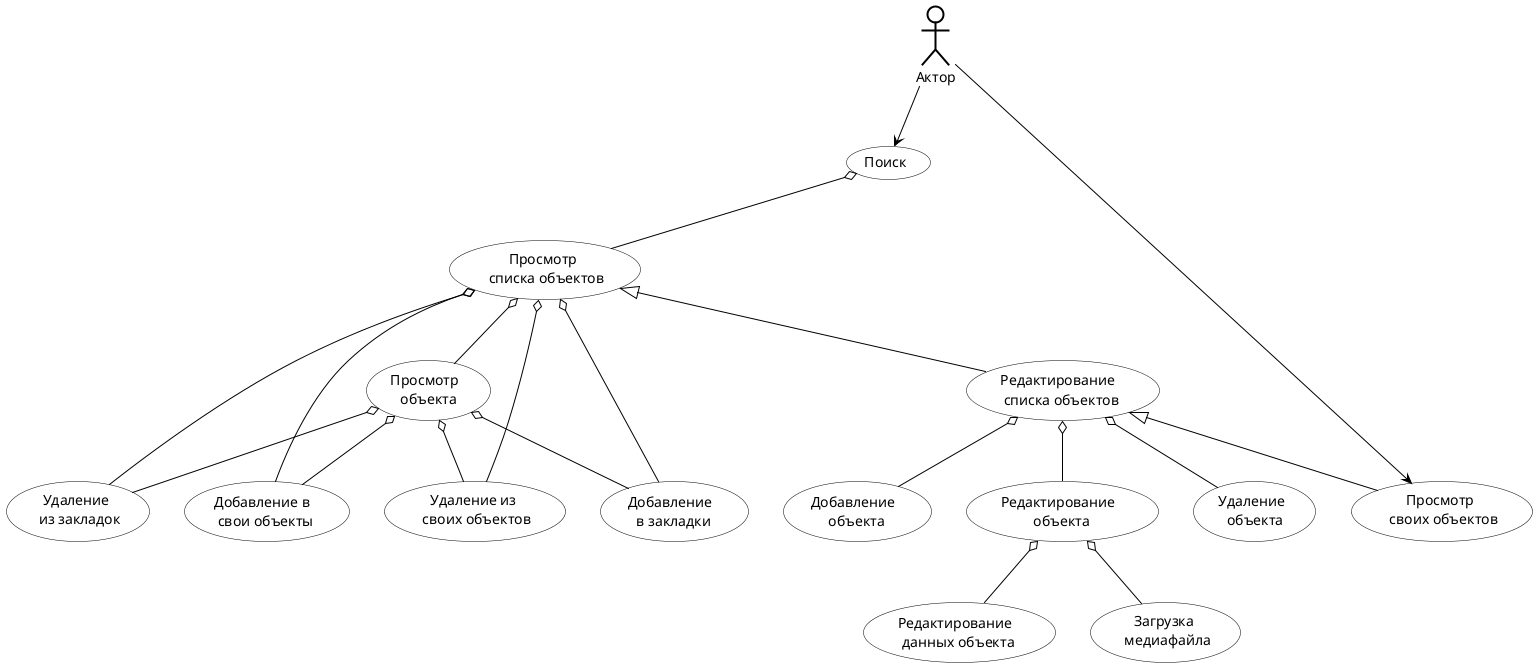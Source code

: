 @startuml
/' --- Оформление --- '/
skinparam BackgroundColor #FFFFFF
skinparam ArrowColor #000000
'skinparam linetype ortho

skinparam titleBorderRoundCorner 15
skinparam titleBorderThickness 2
skinparam titleBorderColor Red
skinparam titleBackgroundColor Cyan

skinparam ActorBorderColor #000000
skinparam ActorBackgroundColor #FFFFFF
skinparam UsecaseBorderColor #000000
skinparam UsecaseBackgroundColor #FFFFFF

(Поиск) as (Поиск)
(Просмотр \n списка объектов) as (Просмотр_списка_объектов)
    (Просмотр \n объекта) as (Просмотр_объекта)
        (Добавление в \n свои объекты) as (Добавление_в_свои_объекты)
        (Удаление из \n своих объектов) as (Удаление_из_своих_объектов)
        (Добавление \n в закладки) as (Добавление_в_закладки)
        (Удаление \n из закладок) as (Удаление_из_закладок)
(Редактирование \n списка объектов) as (Редактирование_списка_объектов)
    (Добавление \n объекта) as (Добавление_объекта)
    (Редактирование \n объекта) as (Редактирование_объекта)
        (Редактирование \n данных объекта) as (Редактирование_данных_объекта)
        (Загрузка \n медиафайла) as (Загрузка_медиафайла)
    (Удаление \n объекта) as (Удаление_объекта)
(Просмотр \n своих объектов) as (Просмотр_своих_объектов)

Актор --> (Поиск)
Актор --> (Просмотр_своих_объектов)

(Поиск) o-- (Просмотр_списка_объектов)
(Просмотр_списка_объектов) o-- (Просмотр_объекта)
(Просмотр_списка_объектов) o-- (Добавление_в_свои_объекты)
(Просмотр_списка_объектов) o-- (Удаление_из_своих_объектов)
(Просмотр_списка_объектов) o-- (Добавление_в_закладки)
(Просмотр_списка_объектов) o-- (Удаление_из_закладок)
(Просмотр_объекта) o-- (Добавление_в_свои_объекты)
(Просмотр_объекта) o-- (Удаление_из_своих_объектов)
(Просмотр_объекта) o-- (Добавление_в_закладки)
(Просмотр_объекта) o-- (Удаление_из_закладок)
(Просмотр_списка_объектов) <|-- (Редактирование_списка_объектов)
(Редактирование_списка_объектов) o-- (Добавление_объекта)
(Редактирование_списка_объектов) o-- (Редактирование_объекта)
(Редактирование_объекта) o-- (Редактирование_данных_объекта)
(Редактирование_объекта) o-- (Загрузка_медиафайла)
(Редактирование_списка_объектов) o-- (Удаление_объекта)
(Редактирование_списка_объектов) <|-- (Просмотр_своих_объектов)

@enduml